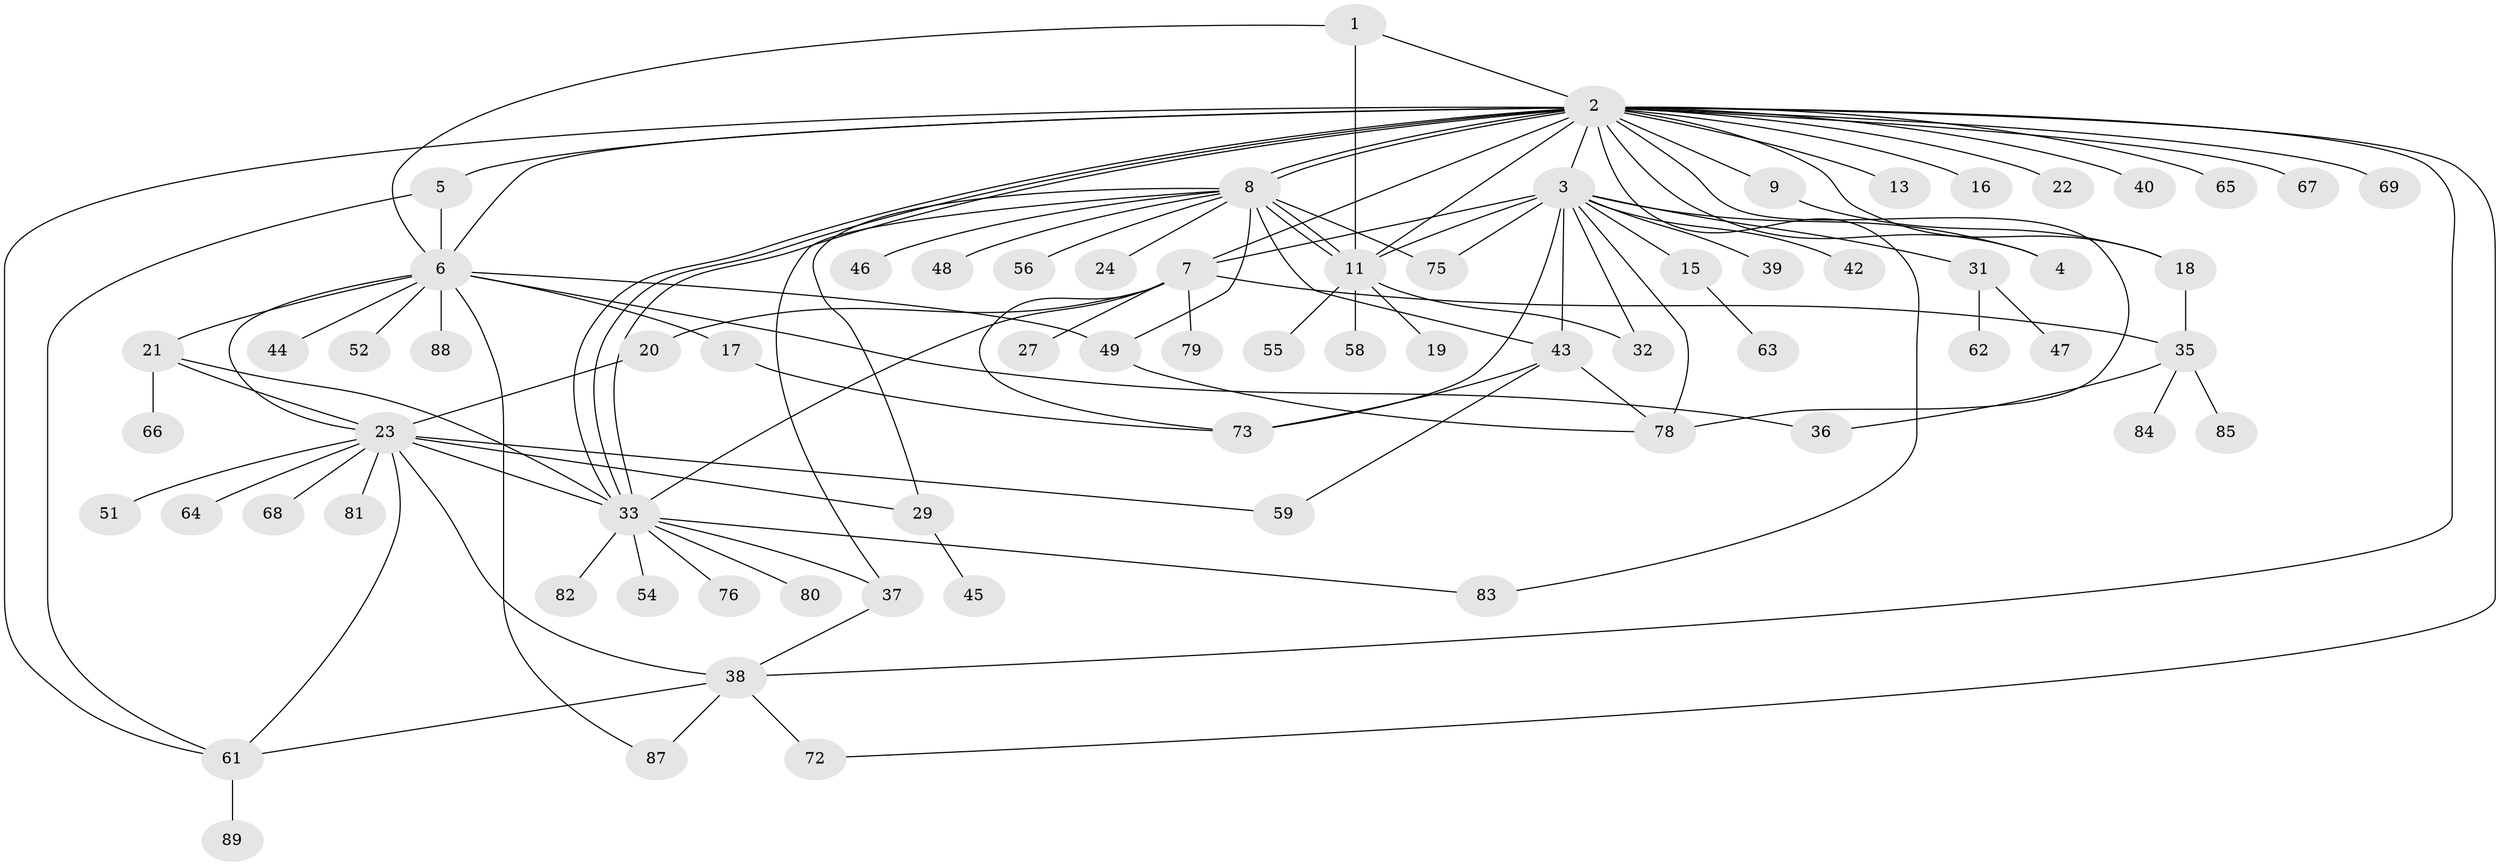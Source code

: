 // Generated by graph-tools (version 1.1) at 2025/23/03/03/25 07:23:50]
// undirected, 71 vertices, 110 edges
graph export_dot {
graph [start="1"]
  node [color=gray90,style=filled];
  1;
  2 [super="+10"];
  3 [super="+25"];
  4 [super="+77"];
  5;
  6 [super="+14"];
  7 [super="+50"];
  8 [super="+26"];
  9;
  11 [super="+12"];
  13;
  15;
  16;
  17;
  18 [super="+34"];
  19;
  20;
  21 [super="+28"];
  22;
  23 [super="+30"];
  24;
  27;
  29 [super="+71"];
  31 [super="+60"];
  32;
  33 [super="+53"];
  35 [super="+41"];
  36;
  37;
  38 [super="+74"];
  39;
  40;
  42;
  43 [super="+57"];
  44;
  45;
  46;
  47;
  48;
  49 [super="+86"];
  51;
  52;
  54;
  55;
  56;
  58;
  59;
  61 [super="+70"];
  62;
  63;
  64;
  65;
  66;
  67;
  68;
  69;
  72;
  73;
  75;
  76;
  78;
  79;
  80;
  81;
  82;
  83;
  84;
  85;
  87;
  88;
  89;
  1 -- 2;
  1 -- 6;
  1 -- 11;
  2 -- 3 [weight=2];
  2 -- 4;
  2 -- 5;
  2 -- 8 [weight=2];
  2 -- 8;
  2 -- 9;
  2 -- 11;
  2 -- 13;
  2 -- 18;
  2 -- 33;
  2 -- 33;
  2 -- 33;
  2 -- 38;
  2 -- 61;
  2 -- 65;
  2 -- 67;
  2 -- 69;
  2 -- 72;
  2 -- 83;
  2 -- 7;
  2 -- 40;
  2 -- 78;
  2 -- 16;
  2 -- 22;
  2 -- 6;
  3 -- 4 [weight=2];
  3 -- 7;
  3 -- 11;
  3 -- 15;
  3 -- 31;
  3 -- 32;
  3 -- 39;
  3 -- 42;
  3 -- 43;
  3 -- 73;
  3 -- 75;
  3 -- 78;
  5 -- 6;
  5 -- 61;
  6 -- 21;
  6 -- 36;
  6 -- 87;
  6 -- 17;
  6 -- 52;
  6 -- 88;
  6 -- 44;
  6 -- 49;
  6 -- 23;
  7 -- 20;
  7 -- 27;
  7 -- 35;
  7 -- 73;
  7 -- 79;
  7 -- 33;
  8 -- 11;
  8 -- 11;
  8 -- 24;
  8 -- 37;
  8 -- 43;
  8 -- 46;
  8 -- 48;
  8 -- 49;
  8 -- 56;
  8 -- 75;
  8 -- 29;
  9 -- 18;
  11 -- 55;
  11 -- 32;
  11 -- 19;
  11 -- 58;
  15 -- 63;
  17 -- 73;
  18 -- 35;
  20 -- 23;
  21 -- 66;
  21 -- 33;
  21 -- 23;
  23 -- 29;
  23 -- 59;
  23 -- 68;
  23 -- 81;
  23 -- 61;
  23 -- 33;
  23 -- 64;
  23 -- 51;
  23 -- 38;
  29 -- 45;
  31 -- 47;
  31 -- 62;
  33 -- 37;
  33 -- 54;
  33 -- 76;
  33 -- 80;
  33 -- 83;
  33 -- 82;
  35 -- 36;
  35 -- 85;
  35 -- 84;
  37 -- 38;
  38 -- 72;
  38 -- 87;
  38 -- 61;
  43 -- 59;
  43 -- 73;
  43 -- 78;
  49 -- 78;
  61 -- 89;
}
